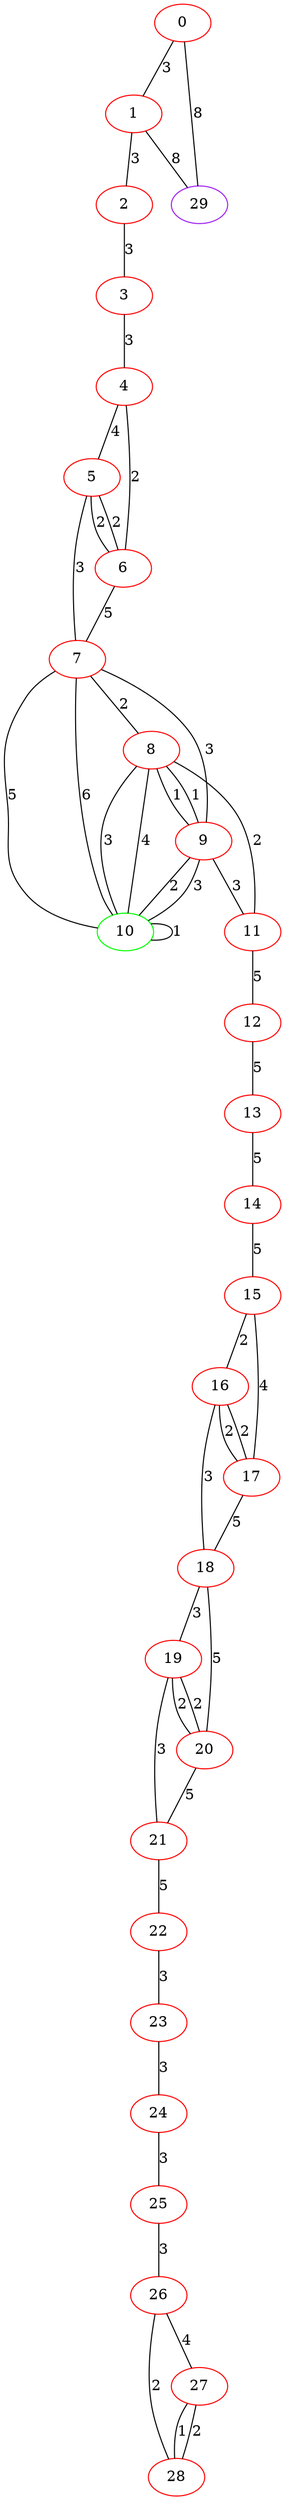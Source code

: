 graph "" {
0 [color=red, weight=1];
1 [color=red, weight=1];
2 [color=red, weight=1];
3 [color=red, weight=1];
4 [color=red, weight=1];
5 [color=red, weight=1];
6 [color=red, weight=1];
7 [color=red, weight=1];
8 [color=red, weight=1];
9 [color=red, weight=1];
10 [color=green, weight=2];
11 [color=red, weight=1];
12 [color=red, weight=1];
13 [color=red, weight=1];
14 [color=red, weight=1];
15 [color=red, weight=1];
16 [color=red, weight=1];
17 [color=red, weight=1];
18 [color=red, weight=1];
19 [color=red, weight=1];
20 [color=red, weight=1];
21 [color=red, weight=1];
22 [color=red, weight=1];
23 [color=red, weight=1];
24 [color=red, weight=1];
25 [color=red, weight=1];
26 [color=red, weight=1];
27 [color=red, weight=1];
28 [color=red, weight=1];
29 [color=purple, weight=4];
0 -- 1  [key=0, label=3];
0 -- 29  [key=0, label=8];
1 -- 2  [key=0, label=3];
1 -- 29  [key=0, label=8];
2 -- 3  [key=0, label=3];
3 -- 4  [key=0, label=3];
4 -- 5  [key=0, label=4];
4 -- 6  [key=0, label=2];
5 -- 6  [key=0, label=2];
5 -- 6  [key=1, label=2];
5 -- 7  [key=0, label=3];
6 -- 7  [key=0, label=5];
7 -- 8  [key=0, label=2];
7 -- 9  [key=0, label=3];
7 -- 10  [key=0, label=5];
7 -- 10  [key=1, label=6];
8 -- 9  [key=0, label=1];
8 -- 9  [key=1, label=1];
8 -- 10  [key=0, label=3];
8 -- 10  [key=1, label=4];
8 -- 11  [key=0, label=2];
9 -- 10  [key=0, label=2];
9 -- 10  [key=1, label=3];
9 -- 11  [key=0, label=3];
10 -- 10  [key=0, label=1];
11 -- 12  [key=0, label=5];
12 -- 13  [key=0, label=5];
13 -- 14  [key=0, label=5];
14 -- 15  [key=0, label=5];
15 -- 16  [key=0, label=2];
15 -- 17  [key=0, label=4];
16 -- 17  [key=0, label=2];
16 -- 17  [key=1, label=2];
16 -- 18  [key=0, label=3];
17 -- 18  [key=0, label=5];
18 -- 19  [key=0, label=3];
18 -- 20  [key=0, label=5];
19 -- 20  [key=0, label=2];
19 -- 20  [key=1, label=2];
19 -- 21  [key=0, label=3];
20 -- 21  [key=0, label=5];
21 -- 22  [key=0, label=5];
22 -- 23  [key=0, label=3];
23 -- 24  [key=0, label=3];
24 -- 25  [key=0, label=3];
25 -- 26  [key=0, label=3];
26 -- 27  [key=0, label=4];
26 -- 28  [key=0, label=2];
27 -- 28  [key=0, label=1];
27 -- 28  [key=1, label=2];
}
